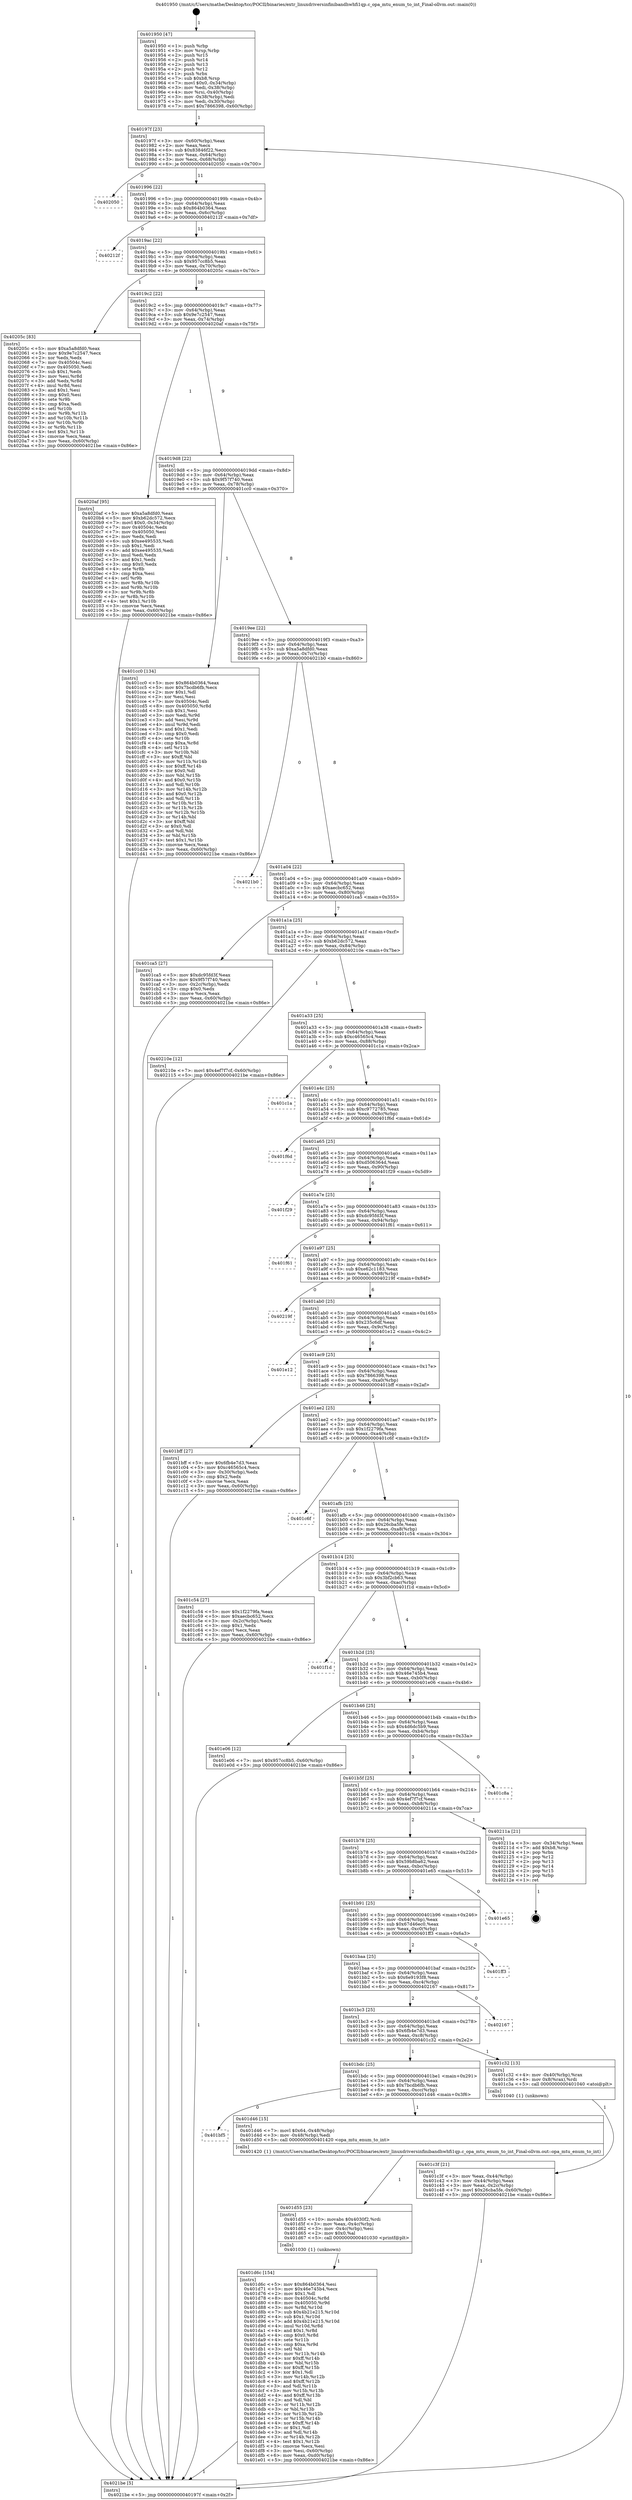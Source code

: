 digraph "0x401950" {
  label = "0x401950 (/mnt/c/Users/mathe/Desktop/tcc/POCII/binaries/extr_linuxdriversinfinibandhwhfi1qp.c_opa_mtu_enum_to_int_Final-ollvm.out::main(0))"
  labelloc = "t"
  node[shape=record]

  Entry [label="",width=0.3,height=0.3,shape=circle,fillcolor=black,style=filled]
  "0x40197f" [label="{
     0x40197f [23]\l
     | [instrs]\l
     &nbsp;&nbsp;0x40197f \<+3\>: mov -0x60(%rbp),%eax\l
     &nbsp;&nbsp;0x401982 \<+2\>: mov %eax,%ecx\l
     &nbsp;&nbsp;0x401984 \<+6\>: sub $0x83846f22,%ecx\l
     &nbsp;&nbsp;0x40198a \<+3\>: mov %eax,-0x64(%rbp)\l
     &nbsp;&nbsp;0x40198d \<+3\>: mov %ecx,-0x68(%rbp)\l
     &nbsp;&nbsp;0x401990 \<+6\>: je 0000000000402050 \<main+0x700\>\l
  }"]
  "0x402050" [label="{
     0x402050\l
  }", style=dashed]
  "0x401996" [label="{
     0x401996 [22]\l
     | [instrs]\l
     &nbsp;&nbsp;0x401996 \<+5\>: jmp 000000000040199b \<main+0x4b\>\l
     &nbsp;&nbsp;0x40199b \<+3\>: mov -0x64(%rbp),%eax\l
     &nbsp;&nbsp;0x40199e \<+5\>: sub $0x864b0364,%eax\l
     &nbsp;&nbsp;0x4019a3 \<+3\>: mov %eax,-0x6c(%rbp)\l
     &nbsp;&nbsp;0x4019a6 \<+6\>: je 000000000040212f \<main+0x7df\>\l
  }"]
  Exit [label="",width=0.3,height=0.3,shape=circle,fillcolor=black,style=filled,peripheries=2]
  "0x40212f" [label="{
     0x40212f\l
  }", style=dashed]
  "0x4019ac" [label="{
     0x4019ac [22]\l
     | [instrs]\l
     &nbsp;&nbsp;0x4019ac \<+5\>: jmp 00000000004019b1 \<main+0x61\>\l
     &nbsp;&nbsp;0x4019b1 \<+3\>: mov -0x64(%rbp),%eax\l
     &nbsp;&nbsp;0x4019b4 \<+5\>: sub $0x957cc8b5,%eax\l
     &nbsp;&nbsp;0x4019b9 \<+3\>: mov %eax,-0x70(%rbp)\l
     &nbsp;&nbsp;0x4019bc \<+6\>: je 000000000040205c \<main+0x70c\>\l
  }"]
  "0x401d6c" [label="{
     0x401d6c [154]\l
     | [instrs]\l
     &nbsp;&nbsp;0x401d6c \<+5\>: mov $0x864b0364,%esi\l
     &nbsp;&nbsp;0x401d71 \<+5\>: mov $0x46e745b4,%ecx\l
     &nbsp;&nbsp;0x401d76 \<+2\>: mov $0x1,%dl\l
     &nbsp;&nbsp;0x401d78 \<+8\>: mov 0x40504c,%r8d\l
     &nbsp;&nbsp;0x401d80 \<+8\>: mov 0x405050,%r9d\l
     &nbsp;&nbsp;0x401d88 \<+3\>: mov %r8d,%r10d\l
     &nbsp;&nbsp;0x401d8b \<+7\>: sub $0x4b21e215,%r10d\l
     &nbsp;&nbsp;0x401d92 \<+4\>: sub $0x1,%r10d\l
     &nbsp;&nbsp;0x401d96 \<+7\>: add $0x4b21e215,%r10d\l
     &nbsp;&nbsp;0x401d9d \<+4\>: imul %r10d,%r8d\l
     &nbsp;&nbsp;0x401da1 \<+4\>: and $0x1,%r8d\l
     &nbsp;&nbsp;0x401da5 \<+4\>: cmp $0x0,%r8d\l
     &nbsp;&nbsp;0x401da9 \<+4\>: sete %r11b\l
     &nbsp;&nbsp;0x401dad \<+4\>: cmp $0xa,%r9d\l
     &nbsp;&nbsp;0x401db1 \<+3\>: setl %bl\l
     &nbsp;&nbsp;0x401db4 \<+3\>: mov %r11b,%r14b\l
     &nbsp;&nbsp;0x401db7 \<+4\>: xor $0xff,%r14b\l
     &nbsp;&nbsp;0x401dbb \<+3\>: mov %bl,%r15b\l
     &nbsp;&nbsp;0x401dbe \<+4\>: xor $0xff,%r15b\l
     &nbsp;&nbsp;0x401dc2 \<+3\>: xor $0x1,%dl\l
     &nbsp;&nbsp;0x401dc5 \<+3\>: mov %r14b,%r12b\l
     &nbsp;&nbsp;0x401dc8 \<+4\>: and $0xff,%r12b\l
     &nbsp;&nbsp;0x401dcc \<+3\>: and %dl,%r11b\l
     &nbsp;&nbsp;0x401dcf \<+3\>: mov %r15b,%r13b\l
     &nbsp;&nbsp;0x401dd2 \<+4\>: and $0xff,%r13b\l
     &nbsp;&nbsp;0x401dd6 \<+2\>: and %dl,%bl\l
     &nbsp;&nbsp;0x401dd8 \<+3\>: or %r11b,%r12b\l
     &nbsp;&nbsp;0x401ddb \<+3\>: or %bl,%r13b\l
     &nbsp;&nbsp;0x401dde \<+3\>: xor %r13b,%r12b\l
     &nbsp;&nbsp;0x401de1 \<+3\>: or %r15b,%r14b\l
     &nbsp;&nbsp;0x401de4 \<+4\>: xor $0xff,%r14b\l
     &nbsp;&nbsp;0x401de8 \<+3\>: or $0x1,%dl\l
     &nbsp;&nbsp;0x401deb \<+3\>: and %dl,%r14b\l
     &nbsp;&nbsp;0x401dee \<+3\>: or %r14b,%r12b\l
     &nbsp;&nbsp;0x401df1 \<+4\>: test $0x1,%r12b\l
     &nbsp;&nbsp;0x401df5 \<+3\>: cmovne %ecx,%esi\l
     &nbsp;&nbsp;0x401df8 \<+3\>: mov %esi,-0x60(%rbp)\l
     &nbsp;&nbsp;0x401dfb \<+6\>: mov %eax,-0xd0(%rbp)\l
     &nbsp;&nbsp;0x401e01 \<+5\>: jmp 00000000004021be \<main+0x86e\>\l
  }"]
  "0x40205c" [label="{
     0x40205c [83]\l
     | [instrs]\l
     &nbsp;&nbsp;0x40205c \<+5\>: mov $0xa5a8dfd0,%eax\l
     &nbsp;&nbsp;0x402061 \<+5\>: mov $0x9e7c2547,%ecx\l
     &nbsp;&nbsp;0x402066 \<+2\>: xor %edx,%edx\l
     &nbsp;&nbsp;0x402068 \<+7\>: mov 0x40504c,%esi\l
     &nbsp;&nbsp;0x40206f \<+7\>: mov 0x405050,%edi\l
     &nbsp;&nbsp;0x402076 \<+3\>: sub $0x1,%edx\l
     &nbsp;&nbsp;0x402079 \<+3\>: mov %esi,%r8d\l
     &nbsp;&nbsp;0x40207c \<+3\>: add %edx,%r8d\l
     &nbsp;&nbsp;0x40207f \<+4\>: imul %r8d,%esi\l
     &nbsp;&nbsp;0x402083 \<+3\>: and $0x1,%esi\l
     &nbsp;&nbsp;0x402086 \<+3\>: cmp $0x0,%esi\l
     &nbsp;&nbsp;0x402089 \<+4\>: sete %r9b\l
     &nbsp;&nbsp;0x40208d \<+3\>: cmp $0xa,%edi\l
     &nbsp;&nbsp;0x402090 \<+4\>: setl %r10b\l
     &nbsp;&nbsp;0x402094 \<+3\>: mov %r9b,%r11b\l
     &nbsp;&nbsp;0x402097 \<+3\>: and %r10b,%r11b\l
     &nbsp;&nbsp;0x40209a \<+3\>: xor %r10b,%r9b\l
     &nbsp;&nbsp;0x40209d \<+3\>: or %r9b,%r11b\l
     &nbsp;&nbsp;0x4020a0 \<+4\>: test $0x1,%r11b\l
     &nbsp;&nbsp;0x4020a4 \<+3\>: cmovne %ecx,%eax\l
     &nbsp;&nbsp;0x4020a7 \<+3\>: mov %eax,-0x60(%rbp)\l
     &nbsp;&nbsp;0x4020aa \<+5\>: jmp 00000000004021be \<main+0x86e\>\l
  }"]
  "0x4019c2" [label="{
     0x4019c2 [22]\l
     | [instrs]\l
     &nbsp;&nbsp;0x4019c2 \<+5\>: jmp 00000000004019c7 \<main+0x77\>\l
     &nbsp;&nbsp;0x4019c7 \<+3\>: mov -0x64(%rbp),%eax\l
     &nbsp;&nbsp;0x4019ca \<+5\>: sub $0x9e7c2547,%eax\l
     &nbsp;&nbsp;0x4019cf \<+3\>: mov %eax,-0x74(%rbp)\l
     &nbsp;&nbsp;0x4019d2 \<+6\>: je 00000000004020af \<main+0x75f\>\l
  }"]
  "0x401d55" [label="{
     0x401d55 [23]\l
     | [instrs]\l
     &nbsp;&nbsp;0x401d55 \<+10\>: movabs $0x4030f2,%rdi\l
     &nbsp;&nbsp;0x401d5f \<+3\>: mov %eax,-0x4c(%rbp)\l
     &nbsp;&nbsp;0x401d62 \<+3\>: mov -0x4c(%rbp),%esi\l
     &nbsp;&nbsp;0x401d65 \<+2\>: mov $0x0,%al\l
     &nbsp;&nbsp;0x401d67 \<+5\>: call 0000000000401030 \<printf@plt\>\l
     | [calls]\l
     &nbsp;&nbsp;0x401030 \{1\} (unknown)\l
  }"]
  "0x4020af" [label="{
     0x4020af [95]\l
     | [instrs]\l
     &nbsp;&nbsp;0x4020af \<+5\>: mov $0xa5a8dfd0,%eax\l
     &nbsp;&nbsp;0x4020b4 \<+5\>: mov $0xb62dc572,%ecx\l
     &nbsp;&nbsp;0x4020b9 \<+7\>: movl $0x0,-0x34(%rbp)\l
     &nbsp;&nbsp;0x4020c0 \<+7\>: mov 0x40504c,%edx\l
     &nbsp;&nbsp;0x4020c7 \<+7\>: mov 0x405050,%esi\l
     &nbsp;&nbsp;0x4020ce \<+2\>: mov %edx,%edi\l
     &nbsp;&nbsp;0x4020d0 \<+6\>: sub $0xee495535,%edi\l
     &nbsp;&nbsp;0x4020d6 \<+3\>: sub $0x1,%edi\l
     &nbsp;&nbsp;0x4020d9 \<+6\>: add $0xee495535,%edi\l
     &nbsp;&nbsp;0x4020df \<+3\>: imul %edi,%edx\l
     &nbsp;&nbsp;0x4020e2 \<+3\>: and $0x1,%edx\l
     &nbsp;&nbsp;0x4020e5 \<+3\>: cmp $0x0,%edx\l
     &nbsp;&nbsp;0x4020e8 \<+4\>: sete %r8b\l
     &nbsp;&nbsp;0x4020ec \<+3\>: cmp $0xa,%esi\l
     &nbsp;&nbsp;0x4020ef \<+4\>: setl %r9b\l
     &nbsp;&nbsp;0x4020f3 \<+3\>: mov %r8b,%r10b\l
     &nbsp;&nbsp;0x4020f6 \<+3\>: and %r9b,%r10b\l
     &nbsp;&nbsp;0x4020f9 \<+3\>: xor %r9b,%r8b\l
     &nbsp;&nbsp;0x4020fc \<+3\>: or %r8b,%r10b\l
     &nbsp;&nbsp;0x4020ff \<+4\>: test $0x1,%r10b\l
     &nbsp;&nbsp;0x402103 \<+3\>: cmovne %ecx,%eax\l
     &nbsp;&nbsp;0x402106 \<+3\>: mov %eax,-0x60(%rbp)\l
     &nbsp;&nbsp;0x402109 \<+5\>: jmp 00000000004021be \<main+0x86e\>\l
  }"]
  "0x4019d8" [label="{
     0x4019d8 [22]\l
     | [instrs]\l
     &nbsp;&nbsp;0x4019d8 \<+5\>: jmp 00000000004019dd \<main+0x8d\>\l
     &nbsp;&nbsp;0x4019dd \<+3\>: mov -0x64(%rbp),%eax\l
     &nbsp;&nbsp;0x4019e0 \<+5\>: sub $0x9f57f740,%eax\l
     &nbsp;&nbsp;0x4019e5 \<+3\>: mov %eax,-0x78(%rbp)\l
     &nbsp;&nbsp;0x4019e8 \<+6\>: je 0000000000401cc0 \<main+0x370\>\l
  }"]
  "0x401bf5" [label="{
     0x401bf5\l
  }", style=dashed]
  "0x401cc0" [label="{
     0x401cc0 [134]\l
     | [instrs]\l
     &nbsp;&nbsp;0x401cc0 \<+5\>: mov $0x864b0364,%eax\l
     &nbsp;&nbsp;0x401cc5 \<+5\>: mov $0x7bcdb6fb,%ecx\l
     &nbsp;&nbsp;0x401cca \<+2\>: mov $0x1,%dl\l
     &nbsp;&nbsp;0x401ccc \<+2\>: xor %esi,%esi\l
     &nbsp;&nbsp;0x401cce \<+7\>: mov 0x40504c,%edi\l
     &nbsp;&nbsp;0x401cd5 \<+8\>: mov 0x405050,%r8d\l
     &nbsp;&nbsp;0x401cdd \<+3\>: sub $0x1,%esi\l
     &nbsp;&nbsp;0x401ce0 \<+3\>: mov %edi,%r9d\l
     &nbsp;&nbsp;0x401ce3 \<+3\>: add %esi,%r9d\l
     &nbsp;&nbsp;0x401ce6 \<+4\>: imul %r9d,%edi\l
     &nbsp;&nbsp;0x401cea \<+3\>: and $0x1,%edi\l
     &nbsp;&nbsp;0x401ced \<+3\>: cmp $0x0,%edi\l
     &nbsp;&nbsp;0x401cf0 \<+4\>: sete %r10b\l
     &nbsp;&nbsp;0x401cf4 \<+4\>: cmp $0xa,%r8d\l
     &nbsp;&nbsp;0x401cf8 \<+4\>: setl %r11b\l
     &nbsp;&nbsp;0x401cfc \<+3\>: mov %r10b,%bl\l
     &nbsp;&nbsp;0x401cff \<+3\>: xor $0xff,%bl\l
     &nbsp;&nbsp;0x401d02 \<+3\>: mov %r11b,%r14b\l
     &nbsp;&nbsp;0x401d05 \<+4\>: xor $0xff,%r14b\l
     &nbsp;&nbsp;0x401d09 \<+3\>: xor $0x0,%dl\l
     &nbsp;&nbsp;0x401d0c \<+3\>: mov %bl,%r15b\l
     &nbsp;&nbsp;0x401d0f \<+4\>: and $0x0,%r15b\l
     &nbsp;&nbsp;0x401d13 \<+3\>: and %dl,%r10b\l
     &nbsp;&nbsp;0x401d16 \<+3\>: mov %r14b,%r12b\l
     &nbsp;&nbsp;0x401d19 \<+4\>: and $0x0,%r12b\l
     &nbsp;&nbsp;0x401d1d \<+3\>: and %dl,%r11b\l
     &nbsp;&nbsp;0x401d20 \<+3\>: or %r10b,%r15b\l
     &nbsp;&nbsp;0x401d23 \<+3\>: or %r11b,%r12b\l
     &nbsp;&nbsp;0x401d26 \<+3\>: xor %r12b,%r15b\l
     &nbsp;&nbsp;0x401d29 \<+3\>: or %r14b,%bl\l
     &nbsp;&nbsp;0x401d2c \<+3\>: xor $0xff,%bl\l
     &nbsp;&nbsp;0x401d2f \<+3\>: or $0x0,%dl\l
     &nbsp;&nbsp;0x401d32 \<+2\>: and %dl,%bl\l
     &nbsp;&nbsp;0x401d34 \<+3\>: or %bl,%r15b\l
     &nbsp;&nbsp;0x401d37 \<+4\>: test $0x1,%r15b\l
     &nbsp;&nbsp;0x401d3b \<+3\>: cmovne %ecx,%eax\l
     &nbsp;&nbsp;0x401d3e \<+3\>: mov %eax,-0x60(%rbp)\l
     &nbsp;&nbsp;0x401d41 \<+5\>: jmp 00000000004021be \<main+0x86e\>\l
  }"]
  "0x4019ee" [label="{
     0x4019ee [22]\l
     | [instrs]\l
     &nbsp;&nbsp;0x4019ee \<+5\>: jmp 00000000004019f3 \<main+0xa3\>\l
     &nbsp;&nbsp;0x4019f3 \<+3\>: mov -0x64(%rbp),%eax\l
     &nbsp;&nbsp;0x4019f6 \<+5\>: sub $0xa5a8dfd0,%eax\l
     &nbsp;&nbsp;0x4019fb \<+3\>: mov %eax,-0x7c(%rbp)\l
     &nbsp;&nbsp;0x4019fe \<+6\>: je 00000000004021b0 \<main+0x860\>\l
  }"]
  "0x401d46" [label="{
     0x401d46 [15]\l
     | [instrs]\l
     &nbsp;&nbsp;0x401d46 \<+7\>: movl $0x64,-0x48(%rbp)\l
     &nbsp;&nbsp;0x401d4d \<+3\>: mov -0x48(%rbp),%edi\l
     &nbsp;&nbsp;0x401d50 \<+5\>: call 0000000000401420 \<opa_mtu_enum_to_int\>\l
     | [calls]\l
     &nbsp;&nbsp;0x401420 \{1\} (/mnt/c/Users/mathe/Desktop/tcc/POCII/binaries/extr_linuxdriversinfinibandhwhfi1qp.c_opa_mtu_enum_to_int_Final-ollvm.out::opa_mtu_enum_to_int)\l
  }"]
  "0x4021b0" [label="{
     0x4021b0\l
  }", style=dashed]
  "0x401a04" [label="{
     0x401a04 [22]\l
     | [instrs]\l
     &nbsp;&nbsp;0x401a04 \<+5\>: jmp 0000000000401a09 \<main+0xb9\>\l
     &nbsp;&nbsp;0x401a09 \<+3\>: mov -0x64(%rbp),%eax\l
     &nbsp;&nbsp;0x401a0c \<+5\>: sub $0xaecbc652,%eax\l
     &nbsp;&nbsp;0x401a11 \<+3\>: mov %eax,-0x80(%rbp)\l
     &nbsp;&nbsp;0x401a14 \<+6\>: je 0000000000401ca5 \<main+0x355\>\l
  }"]
  "0x401c3f" [label="{
     0x401c3f [21]\l
     | [instrs]\l
     &nbsp;&nbsp;0x401c3f \<+3\>: mov %eax,-0x44(%rbp)\l
     &nbsp;&nbsp;0x401c42 \<+3\>: mov -0x44(%rbp),%eax\l
     &nbsp;&nbsp;0x401c45 \<+3\>: mov %eax,-0x2c(%rbp)\l
     &nbsp;&nbsp;0x401c48 \<+7\>: movl $0x26cba5fe,-0x60(%rbp)\l
     &nbsp;&nbsp;0x401c4f \<+5\>: jmp 00000000004021be \<main+0x86e\>\l
  }"]
  "0x401ca5" [label="{
     0x401ca5 [27]\l
     | [instrs]\l
     &nbsp;&nbsp;0x401ca5 \<+5\>: mov $0xdc95fd3f,%eax\l
     &nbsp;&nbsp;0x401caa \<+5\>: mov $0x9f57f740,%ecx\l
     &nbsp;&nbsp;0x401caf \<+3\>: mov -0x2c(%rbp),%edx\l
     &nbsp;&nbsp;0x401cb2 \<+3\>: cmp $0x0,%edx\l
     &nbsp;&nbsp;0x401cb5 \<+3\>: cmove %ecx,%eax\l
     &nbsp;&nbsp;0x401cb8 \<+3\>: mov %eax,-0x60(%rbp)\l
     &nbsp;&nbsp;0x401cbb \<+5\>: jmp 00000000004021be \<main+0x86e\>\l
  }"]
  "0x401a1a" [label="{
     0x401a1a [25]\l
     | [instrs]\l
     &nbsp;&nbsp;0x401a1a \<+5\>: jmp 0000000000401a1f \<main+0xcf\>\l
     &nbsp;&nbsp;0x401a1f \<+3\>: mov -0x64(%rbp),%eax\l
     &nbsp;&nbsp;0x401a22 \<+5\>: sub $0xb62dc572,%eax\l
     &nbsp;&nbsp;0x401a27 \<+6\>: mov %eax,-0x84(%rbp)\l
     &nbsp;&nbsp;0x401a2d \<+6\>: je 000000000040210e \<main+0x7be\>\l
  }"]
  "0x401bdc" [label="{
     0x401bdc [25]\l
     | [instrs]\l
     &nbsp;&nbsp;0x401bdc \<+5\>: jmp 0000000000401be1 \<main+0x291\>\l
     &nbsp;&nbsp;0x401be1 \<+3\>: mov -0x64(%rbp),%eax\l
     &nbsp;&nbsp;0x401be4 \<+5\>: sub $0x7bcdb6fb,%eax\l
     &nbsp;&nbsp;0x401be9 \<+6\>: mov %eax,-0xcc(%rbp)\l
     &nbsp;&nbsp;0x401bef \<+6\>: je 0000000000401d46 \<main+0x3f6\>\l
  }"]
  "0x40210e" [label="{
     0x40210e [12]\l
     | [instrs]\l
     &nbsp;&nbsp;0x40210e \<+7\>: movl $0x4ef7f7cf,-0x60(%rbp)\l
     &nbsp;&nbsp;0x402115 \<+5\>: jmp 00000000004021be \<main+0x86e\>\l
  }"]
  "0x401a33" [label="{
     0x401a33 [25]\l
     | [instrs]\l
     &nbsp;&nbsp;0x401a33 \<+5\>: jmp 0000000000401a38 \<main+0xe8\>\l
     &nbsp;&nbsp;0x401a38 \<+3\>: mov -0x64(%rbp),%eax\l
     &nbsp;&nbsp;0x401a3b \<+5\>: sub $0xc46565c4,%eax\l
     &nbsp;&nbsp;0x401a40 \<+6\>: mov %eax,-0x88(%rbp)\l
     &nbsp;&nbsp;0x401a46 \<+6\>: je 0000000000401c1a \<main+0x2ca\>\l
  }"]
  "0x401c32" [label="{
     0x401c32 [13]\l
     | [instrs]\l
     &nbsp;&nbsp;0x401c32 \<+4\>: mov -0x40(%rbp),%rax\l
     &nbsp;&nbsp;0x401c36 \<+4\>: mov 0x8(%rax),%rdi\l
     &nbsp;&nbsp;0x401c3a \<+5\>: call 0000000000401040 \<atoi@plt\>\l
     | [calls]\l
     &nbsp;&nbsp;0x401040 \{1\} (unknown)\l
  }"]
  "0x401c1a" [label="{
     0x401c1a\l
  }", style=dashed]
  "0x401a4c" [label="{
     0x401a4c [25]\l
     | [instrs]\l
     &nbsp;&nbsp;0x401a4c \<+5\>: jmp 0000000000401a51 \<main+0x101\>\l
     &nbsp;&nbsp;0x401a51 \<+3\>: mov -0x64(%rbp),%eax\l
     &nbsp;&nbsp;0x401a54 \<+5\>: sub $0xc9772785,%eax\l
     &nbsp;&nbsp;0x401a59 \<+6\>: mov %eax,-0x8c(%rbp)\l
     &nbsp;&nbsp;0x401a5f \<+6\>: je 0000000000401f6d \<main+0x61d\>\l
  }"]
  "0x401bc3" [label="{
     0x401bc3 [25]\l
     | [instrs]\l
     &nbsp;&nbsp;0x401bc3 \<+5\>: jmp 0000000000401bc8 \<main+0x278\>\l
     &nbsp;&nbsp;0x401bc8 \<+3\>: mov -0x64(%rbp),%eax\l
     &nbsp;&nbsp;0x401bcb \<+5\>: sub $0x6fb4e7d3,%eax\l
     &nbsp;&nbsp;0x401bd0 \<+6\>: mov %eax,-0xc8(%rbp)\l
     &nbsp;&nbsp;0x401bd6 \<+6\>: je 0000000000401c32 \<main+0x2e2\>\l
  }"]
  "0x401f6d" [label="{
     0x401f6d\l
  }", style=dashed]
  "0x401a65" [label="{
     0x401a65 [25]\l
     | [instrs]\l
     &nbsp;&nbsp;0x401a65 \<+5\>: jmp 0000000000401a6a \<main+0x11a\>\l
     &nbsp;&nbsp;0x401a6a \<+3\>: mov -0x64(%rbp),%eax\l
     &nbsp;&nbsp;0x401a6d \<+5\>: sub $0xd506364d,%eax\l
     &nbsp;&nbsp;0x401a72 \<+6\>: mov %eax,-0x90(%rbp)\l
     &nbsp;&nbsp;0x401a78 \<+6\>: je 0000000000401f29 \<main+0x5d9\>\l
  }"]
  "0x402167" [label="{
     0x402167\l
  }", style=dashed]
  "0x401f29" [label="{
     0x401f29\l
  }", style=dashed]
  "0x401a7e" [label="{
     0x401a7e [25]\l
     | [instrs]\l
     &nbsp;&nbsp;0x401a7e \<+5\>: jmp 0000000000401a83 \<main+0x133\>\l
     &nbsp;&nbsp;0x401a83 \<+3\>: mov -0x64(%rbp),%eax\l
     &nbsp;&nbsp;0x401a86 \<+5\>: sub $0xdc95fd3f,%eax\l
     &nbsp;&nbsp;0x401a8b \<+6\>: mov %eax,-0x94(%rbp)\l
     &nbsp;&nbsp;0x401a91 \<+6\>: je 0000000000401f61 \<main+0x611\>\l
  }"]
  "0x401baa" [label="{
     0x401baa [25]\l
     | [instrs]\l
     &nbsp;&nbsp;0x401baa \<+5\>: jmp 0000000000401baf \<main+0x25f\>\l
     &nbsp;&nbsp;0x401baf \<+3\>: mov -0x64(%rbp),%eax\l
     &nbsp;&nbsp;0x401bb2 \<+5\>: sub $0x6e9193f8,%eax\l
     &nbsp;&nbsp;0x401bb7 \<+6\>: mov %eax,-0xc4(%rbp)\l
     &nbsp;&nbsp;0x401bbd \<+6\>: je 0000000000402167 \<main+0x817\>\l
  }"]
  "0x401f61" [label="{
     0x401f61\l
  }", style=dashed]
  "0x401a97" [label="{
     0x401a97 [25]\l
     | [instrs]\l
     &nbsp;&nbsp;0x401a97 \<+5\>: jmp 0000000000401a9c \<main+0x14c\>\l
     &nbsp;&nbsp;0x401a9c \<+3\>: mov -0x64(%rbp),%eax\l
     &nbsp;&nbsp;0x401a9f \<+5\>: sub $0xe62c1183,%eax\l
     &nbsp;&nbsp;0x401aa4 \<+6\>: mov %eax,-0x98(%rbp)\l
     &nbsp;&nbsp;0x401aaa \<+6\>: je 000000000040219f \<main+0x84f\>\l
  }"]
  "0x401ff3" [label="{
     0x401ff3\l
  }", style=dashed]
  "0x40219f" [label="{
     0x40219f\l
  }", style=dashed]
  "0x401ab0" [label="{
     0x401ab0 [25]\l
     | [instrs]\l
     &nbsp;&nbsp;0x401ab0 \<+5\>: jmp 0000000000401ab5 \<main+0x165\>\l
     &nbsp;&nbsp;0x401ab5 \<+3\>: mov -0x64(%rbp),%eax\l
     &nbsp;&nbsp;0x401ab8 \<+5\>: sub $0x235c6df,%eax\l
     &nbsp;&nbsp;0x401abd \<+6\>: mov %eax,-0x9c(%rbp)\l
     &nbsp;&nbsp;0x401ac3 \<+6\>: je 0000000000401e12 \<main+0x4c2\>\l
  }"]
  "0x401b91" [label="{
     0x401b91 [25]\l
     | [instrs]\l
     &nbsp;&nbsp;0x401b91 \<+5\>: jmp 0000000000401b96 \<main+0x246\>\l
     &nbsp;&nbsp;0x401b96 \<+3\>: mov -0x64(%rbp),%eax\l
     &nbsp;&nbsp;0x401b99 \<+5\>: sub $0x67d46ec0,%eax\l
     &nbsp;&nbsp;0x401b9e \<+6\>: mov %eax,-0xc0(%rbp)\l
     &nbsp;&nbsp;0x401ba4 \<+6\>: je 0000000000401ff3 \<main+0x6a3\>\l
  }"]
  "0x401e12" [label="{
     0x401e12\l
  }", style=dashed]
  "0x401ac9" [label="{
     0x401ac9 [25]\l
     | [instrs]\l
     &nbsp;&nbsp;0x401ac9 \<+5\>: jmp 0000000000401ace \<main+0x17e\>\l
     &nbsp;&nbsp;0x401ace \<+3\>: mov -0x64(%rbp),%eax\l
     &nbsp;&nbsp;0x401ad1 \<+5\>: sub $0x7866398,%eax\l
     &nbsp;&nbsp;0x401ad6 \<+6\>: mov %eax,-0xa0(%rbp)\l
     &nbsp;&nbsp;0x401adc \<+6\>: je 0000000000401bff \<main+0x2af\>\l
  }"]
  "0x401e65" [label="{
     0x401e65\l
  }", style=dashed]
  "0x401bff" [label="{
     0x401bff [27]\l
     | [instrs]\l
     &nbsp;&nbsp;0x401bff \<+5\>: mov $0x6fb4e7d3,%eax\l
     &nbsp;&nbsp;0x401c04 \<+5\>: mov $0xc46565c4,%ecx\l
     &nbsp;&nbsp;0x401c09 \<+3\>: mov -0x30(%rbp),%edx\l
     &nbsp;&nbsp;0x401c0c \<+3\>: cmp $0x2,%edx\l
     &nbsp;&nbsp;0x401c0f \<+3\>: cmovne %ecx,%eax\l
     &nbsp;&nbsp;0x401c12 \<+3\>: mov %eax,-0x60(%rbp)\l
     &nbsp;&nbsp;0x401c15 \<+5\>: jmp 00000000004021be \<main+0x86e\>\l
  }"]
  "0x401ae2" [label="{
     0x401ae2 [25]\l
     | [instrs]\l
     &nbsp;&nbsp;0x401ae2 \<+5\>: jmp 0000000000401ae7 \<main+0x197\>\l
     &nbsp;&nbsp;0x401ae7 \<+3\>: mov -0x64(%rbp),%eax\l
     &nbsp;&nbsp;0x401aea \<+5\>: sub $0x1f2279fa,%eax\l
     &nbsp;&nbsp;0x401aef \<+6\>: mov %eax,-0xa4(%rbp)\l
     &nbsp;&nbsp;0x401af5 \<+6\>: je 0000000000401c6f \<main+0x31f\>\l
  }"]
  "0x4021be" [label="{
     0x4021be [5]\l
     | [instrs]\l
     &nbsp;&nbsp;0x4021be \<+5\>: jmp 000000000040197f \<main+0x2f\>\l
  }"]
  "0x401950" [label="{
     0x401950 [47]\l
     | [instrs]\l
     &nbsp;&nbsp;0x401950 \<+1\>: push %rbp\l
     &nbsp;&nbsp;0x401951 \<+3\>: mov %rsp,%rbp\l
     &nbsp;&nbsp;0x401954 \<+2\>: push %r15\l
     &nbsp;&nbsp;0x401956 \<+2\>: push %r14\l
     &nbsp;&nbsp;0x401958 \<+2\>: push %r13\l
     &nbsp;&nbsp;0x40195a \<+2\>: push %r12\l
     &nbsp;&nbsp;0x40195c \<+1\>: push %rbx\l
     &nbsp;&nbsp;0x40195d \<+7\>: sub $0xb8,%rsp\l
     &nbsp;&nbsp;0x401964 \<+7\>: movl $0x0,-0x34(%rbp)\l
     &nbsp;&nbsp;0x40196b \<+3\>: mov %edi,-0x38(%rbp)\l
     &nbsp;&nbsp;0x40196e \<+4\>: mov %rsi,-0x40(%rbp)\l
     &nbsp;&nbsp;0x401972 \<+3\>: mov -0x38(%rbp),%edi\l
     &nbsp;&nbsp;0x401975 \<+3\>: mov %edi,-0x30(%rbp)\l
     &nbsp;&nbsp;0x401978 \<+7\>: movl $0x7866398,-0x60(%rbp)\l
  }"]
  "0x401b78" [label="{
     0x401b78 [25]\l
     | [instrs]\l
     &nbsp;&nbsp;0x401b78 \<+5\>: jmp 0000000000401b7d \<main+0x22d\>\l
     &nbsp;&nbsp;0x401b7d \<+3\>: mov -0x64(%rbp),%eax\l
     &nbsp;&nbsp;0x401b80 \<+5\>: sub $0x59b8ba62,%eax\l
     &nbsp;&nbsp;0x401b85 \<+6\>: mov %eax,-0xbc(%rbp)\l
     &nbsp;&nbsp;0x401b8b \<+6\>: je 0000000000401e65 \<main+0x515\>\l
  }"]
  "0x401c6f" [label="{
     0x401c6f\l
  }", style=dashed]
  "0x401afb" [label="{
     0x401afb [25]\l
     | [instrs]\l
     &nbsp;&nbsp;0x401afb \<+5\>: jmp 0000000000401b00 \<main+0x1b0\>\l
     &nbsp;&nbsp;0x401b00 \<+3\>: mov -0x64(%rbp),%eax\l
     &nbsp;&nbsp;0x401b03 \<+5\>: sub $0x26cba5fe,%eax\l
     &nbsp;&nbsp;0x401b08 \<+6\>: mov %eax,-0xa8(%rbp)\l
     &nbsp;&nbsp;0x401b0e \<+6\>: je 0000000000401c54 \<main+0x304\>\l
  }"]
  "0x40211a" [label="{
     0x40211a [21]\l
     | [instrs]\l
     &nbsp;&nbsp;0x40211a \<+3\>: mov -0x34(%rbp),%eax\l
     &nbsp;&nbsp;0x40211d \<+7\>: add $0xb8,%rsp\l
     &nbsp;&nbsp;0x402124 \<+1\>: pop %rbx\l
     &nbsp;&nbsp;0x402125 \<+2\>: pop %r12\l
     &nbsp;&nbsp;0x402127 \<+2\>: pop %r13\l
     &nbsp;&nbsp;0x402129 \<+2\>: pop %r14\l
     &nbsp;&nbsp;0x40212b \<+2\>: pop %r15\l
     &nbsp;&nbsp;0x40212d \<+1\>: pop %rbp\l
     &nbsp;&nbsp;0x40212e \<+1\>: ret\l
  }"]
  "0x401c54" [label="{
     0x401c54 [27]\l
     | [instrs]\l
     &nbsp;&nbsp;0x401c54 \<+5\>: mov $0x1f2279fa,%eax\l
     &nbsp;&nbsp;0x401c59 \<+5\>: mov $0xaecbc652,%ecx\l
     &nbsp;&nbsp;0x401c5e \<+3\>: mov -0x2c(%rbp),%edx\l
     &nbsp;&nbsp;0x401c61 \<+3\>: cmp $0x1,%edx\l
     &nbsp;&nbsp;0x401c64 \<+3\>: cmovl %ecx,%eax\l
     &nbsp;&nbsp;0x401c67 \<+3\>: mov %eax,-0x60(%rbp)\l
     &nbsp;&nbsp;0x401c6a \<+5\>: jmp 00000000004021be \<main+0x86e\>\l
  }"]
  "0x401b14" [label="{
     0x401b14 [25]\l
     | [instrs]\l
     &nbsp;&nbsp;0x401b14 \<+5\>: jmp 0000000000401b19 \<main+0x1c9\>\l
     &nbsp;&nbsp;0x401b19 \<+3\>: mov -0x64(%rbp),%eax\l
     &nbsp;&nbsp;0x401b1c \<+5\>: sub $0x3bf2cb63,%eax\l
     &nbsp;&nbsp;0x401b21 \<+6\>: mov %eax,-0xac(%rbp)\l
     &nbsp;&nbsp;0x401b27 \<+6\>: je 0000000000401f1d \<main+0x5cd\>\l
  }"]
  "0x401b5f" [label="{
     0x401b5f [25]\l
     | [instrs]\l
     &nbsp;&nbsp;0x401b5f \<+5\>: jmp 0000000000401b64 \<main+0x214\>\l
     &nbsp;&nbsp;0x401b64 \<+3\>: mov -0x64(%rbp),%eax\l
     &nbsp;&nbsp;0x401b67 \<+5\>: sub $0x4ef7f7cf,%eax\l
     &nbsp;&nbsp;0x401b6c \<+6\>: mov %eax,-0xb8(%rbp)\l
     &nbsp;&nbsp;0x401b72 \<+6\>: je 000000000040211a \<main+0x7ca\>\l
  }"]
  "0x401f1d" [label="{
     0x401f1d\l
  }", style=dashed]
  "0x401b2d" [label="{
     0x401b2d [25]\l
     | [instrs]\l
     &nbsp;&nbsp;0x401b2d \<+5\>: jmp 0000000000401b32 \<main+0x1e2\>\l
     &nbsp;&nbsp;0x401b32 \<+3\>: mov -0x64(%rbp),%eax\l
     &nbsp;&nbsp;0x401b35 \<+5\>: sub $0x46e745b4,%eax\l
     &nbsp;&nbsp;0x401b3a \<+6\>: mov %eax,-0xb0(%rbp)\l
     &nbsp;&nbsp;0x401b40 \<+6\>: je 0000000000401e06 \<main+0x4b6\>\l
  }"]
  "0x401c8a" [label="{
     0x401c8a\l
  }", style=dashed]
  "0x401e06" [label="{
     0x401e06 [12]\l
     | [instrs]\l
     &nbsp;&nbsp;0x401e06 \<+7\>: movl $0x957cc8b5,-0x60(%rbp)\l
     &nbsp;&nbsp;0x401e0d \<+5\>: jmp 00000000004021be \<main+0x86e\>\l
  }"]
  "0x401b46" [label="{
     0x401b46 [25]\l
     | [instrs]\l
     &nbsp;&nbsp;0x401b46 \<+5\>: jmp 0000000000401b4b \<main+0x1fb\>\l
     &nbsp;&nbsp;0x401b4b \<+3\>: mov -0x64(%rbp),%eax\l
     &nbsp;&nbsp;0x401b4e \<+5\>: sub $0x4d6dc5b9,%eax\l
     &nbsp;&nbsp;0x401b53 \<+6\>: mov %eax,-0xb4(%rbp)\l
     &nbsp;&nbsp;0x401b59 \<+6\>: je 0000000000401c8a \<main+0x33a\>\l
  }"]
  Entry -> "0x401950" [label=" 1"]
  "0x40197f" -> "0x402050" [label=" 0"]
  "0x40197f" -> "0x401996" [label=" 11"]
  "0x40211a" -> Exit [label=" 1"]
  "0x401996" -> "0x40212f" [label=" 0"]
  "0x401996" -> "0x4019ac" [label=" 11"]
  "0x40210e" -> "0x4021be" [label=" 1"]
  "0x4019ac" -> "0x40205c" [label=" 1"]
  "0x4019ac" -> "0x4019c2" [label=" 10"]
  "0x4020af" -> "0x4021be" [label=" 1"]
  "0x4019c2" -> "0x4020af" [label=" 1"]
  "0x4019c2" -> "0x4019d8" [label=" 9"]
  "0x40205c" -> "0x4021be" [label=" 1"]
  "0x4019d8" -> "0x401cc0" [label=" 1"]
  "0x4019d8" -> "0x4019ee" [label=" 8"]
  "0x401e06" -> "0x4021be" [label=" 1"]
  "0x4019ee" -> "0x4021b0" [label=" 0"]
  "0x4019ee" -> "0x401a04" [label=" 8"]
  "0x401d6c" -> "0x4021be" [label=" 1"]
  "0x401a04" -> "0x401ca5" [label=" 1"]
  "0x401a04" -> "0x401a1a" [label=" 7"]
  "0x401d46" -> "0x401d55" [label=" 1"]
  "0x401a1a" -> "0x40210e" [label=" 1"]
  "0x401a1a" -> "0x401a33" [label=" 6"]
  "0x401bdc" -> "0x401bf5" [label=" 0"]
  "0x401a33" -> "0x401c1a" [label=" 0"]
  "0x401a33" -> "0x401a4c" [label=" 6"]
  "0x401bdc" -> "0x401d46" [label=" 1"]
  "0x401a4c" -> "0x401f6d" [label=" 0"]
  "0x401a4c" -> "0x401a65" [label=" 6"]
  "0x401cc0" -> "0x4021be" [label=" 1"]
  "0x401a65" -> "0x401f29" [label=" 0"]
  "0x401a65" -> "0x401a7e" [label=" 6"]
  "0x401ca5" -> "0x4021be" [label=" 1"]
  "0x401a7e" -> "0x401f61" [label=" 0"]
  "0x401a7e" -> "0x401a97" [label=" 6"]
  "0x401c3f" -> "0x4021be" [label=" 1"]
  "0x401a97" -> "0x40219f" [label=" 0"]
  "0x401a97" -> "0x401ab0" [label=" 6"]
  "0x401c32" -> "0x401c3f" [label=" 1"]
  "0x401ab0" -> "0x401e12" [label=" 0"]
  "0x401ab0" -> "0x401ac9" [label=" 6"]
  "0x401bc3" -> "0x401c32" [label=" 1"]
  "0x401ac9" -> "0x401bff" [label=" 1"]
  "0x401ac9" -> "0x401ae2" [label=" 5"]
  "0x401bff" -> "0x4021be" [label=" 1"]
  "0x401950" -> "0x40197f" [label=" 1"]
  "0x4021be" -> "0x40197f" [label=" 10"]
  "0x401d55" -> "0x401d6c" [label=" 1"]
  "0x401ae2" -> "0x401c6f" [label=" 0"]
  "0x401ae2" -> "0x401afb" [label=" 5"]
  "0x401baa" -> "0x402167" [label=" 0"]
  "0x401afb" -> "0x401c54" [label=" 1"]
  "0x401afb" -> "0x401b14" [label=" 4"]
  "0x401c54" -> "0x4021be" [label=" 1"]
  "0x401b14" -> "0x401f1d" [label=" 0"]
  "0x401b14" -> "0x401b2d" [label=" 4"]
  "0x401b91" -> "0x401ff3" [label=" 0"]
  "0x401b2d" -> "0x401e06" [label=" 1"]
  "0x401b2d" -> "0x401b46" [label=" 3"]
  "0x401bc3" -> "0x401bdc" [label=" 1"]
  "0x401b46" -> "0x401c8a" [label=" 0"]
  "0x401b46" -> "0x401b5f" [label=" 3"]
  "0x401b91" -> "0x401baa" [label=" 2"]
  "0x401b5f" -> "0x40211a" [label=" 1"]
  "0x401b5f" -> "0x401b78" [label=" 2"]
  "0x401baa" -> "0x401bc3" [label=" 2"]
  "0x401b78" -> "0x401e65" [label=" 0"]
  "0x401b78" -> "0x401b91" [label=" 2"]
}

